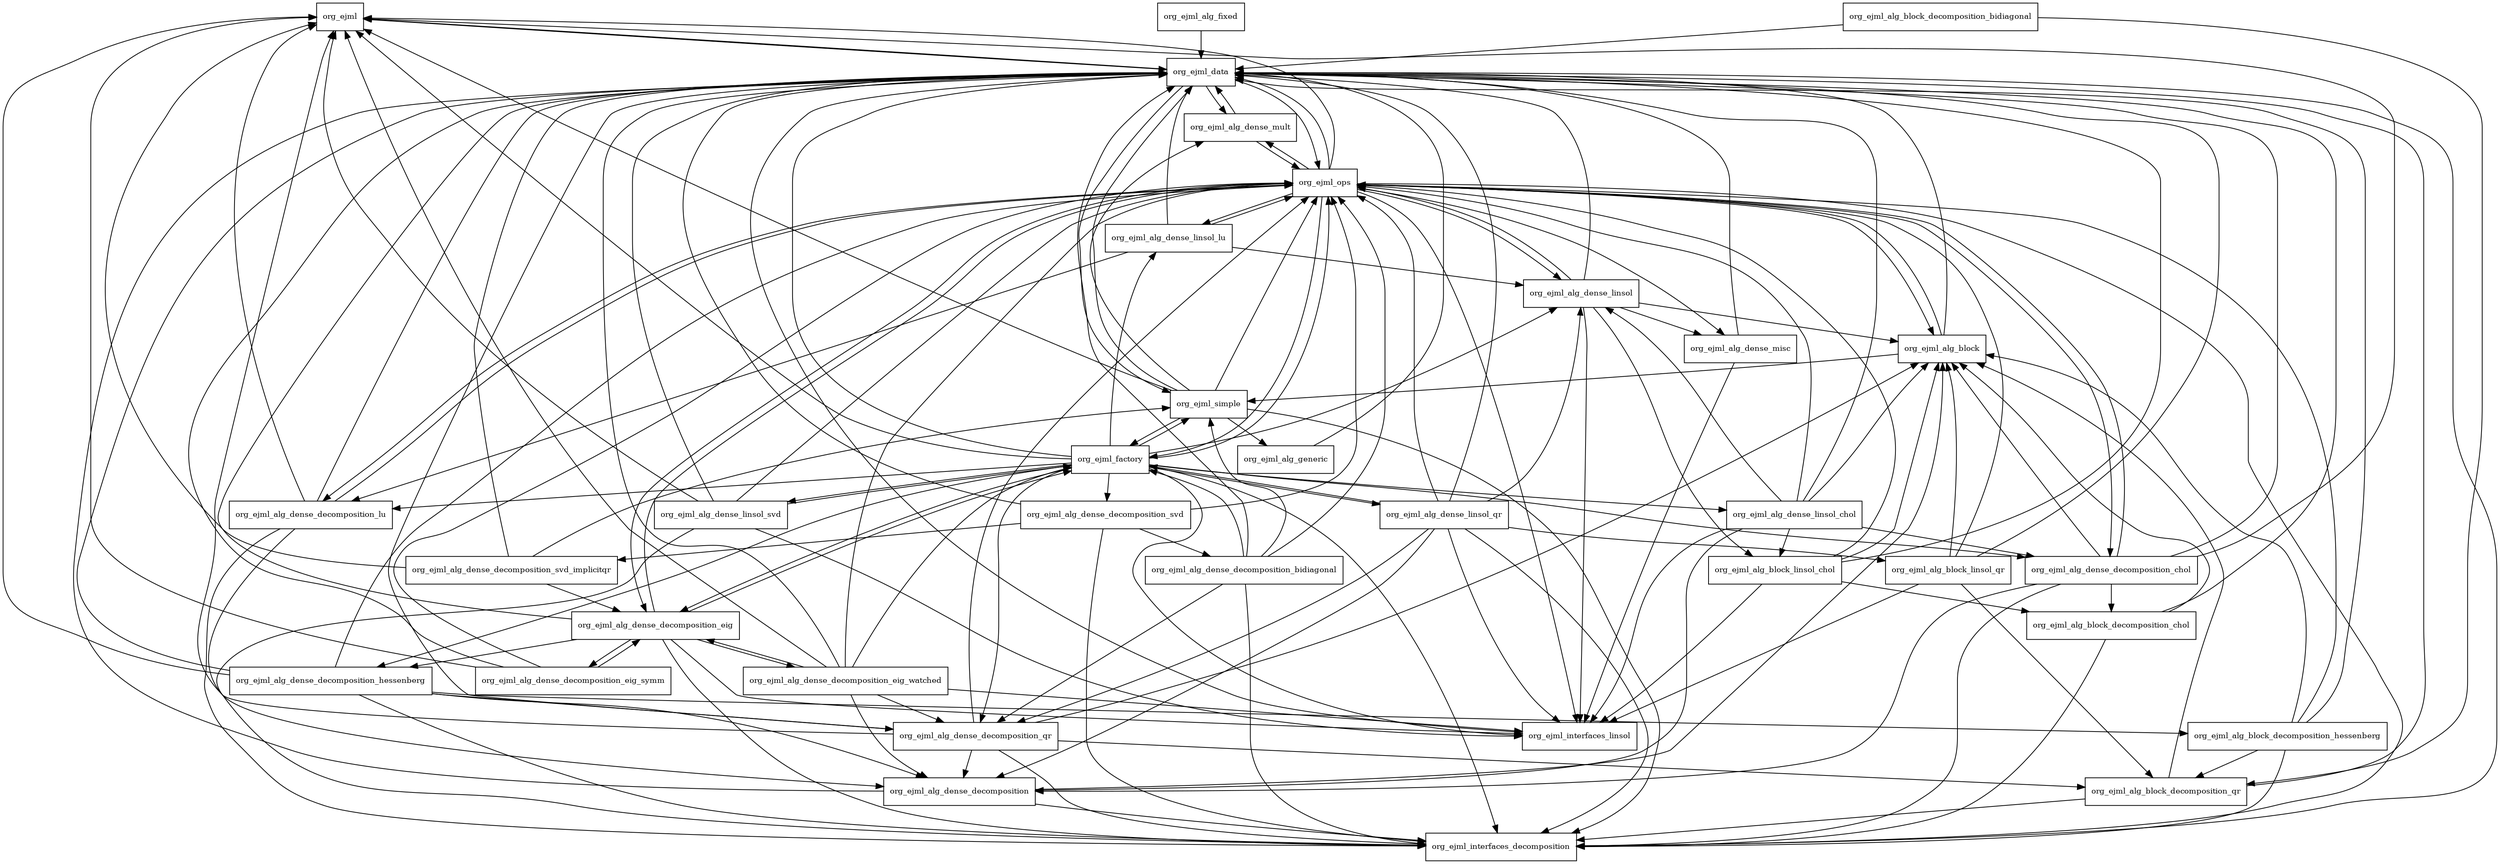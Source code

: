 digraph core_0_26_package_dependencies {
  node [shape = box, fontsize=10.0];
  org_ejml -> org_ejml_data;
  org_ejml_alg_block -> org_ejml_data;
  org_ejml_alg_block -> org_ejml_ops;
  org_ejml_alg_block -> org_ejml_simple;
  org_ejml_alg_block_decomposition_bidiagonal -> org_ejml_alg_block_decomposition_qr;
  org_ejml_alg_block_decomposition_bidiagonal -> org_ejml_data;
  org_ejml_alg_block_decomposition_chol -> org_ejml_alg_block;
  org_ejml_alg_block_decomposition_chol -> org_ejml_data;
  org_ejml_alg_block_decomposition_chol -> org_ejml_interfaces_decomposition;
  org_ejml_alg_block_decomposition_hessenberg -> org_ejml_alg_block;
  org_ejml_alg_block_decomposition_hessenberg -> org_ejml_alg_block_decomposition_qr;
  org_ejml_alg_block_decomposition_hessenberg -> org_ejml_data;
  org_ejml_alg_block_decomposition_hessenberg -> org_ejml_interfaces_decomposition;
  org_ejml_alg_block_decomposition_hessenberg -> org_ejml_ops;
  org_ejml_alg_block_decomposition_qr -> org_ejml_alg_block;
  org_ejml_alg_block_decomposition_qr -> org_ejml_data;
  org_ejml_alg_block_decomposition_qr -> org_ejml_interfaces_decomposition;
  org_ejml_alg_block_linsol_chol -> org_ejml_alg_block;
  org_ejml_alg_block_linsol_chol -> org_ejml_alg_block_decomposition_chol;
  org_ejml_alg_block_linsol_chol -> org_ejml_data;
  org_ejml_alg_block_linsol_chol -> org_ejml_interfaces_linsol;
  org_ejml_alg_block_linsol_chol -> org_ejml_ops;
  org_ejml_alg_block_linsol_qr -> org_ejml_alg_block;
  org_ejml_alg_block_linsol_qr -> org_ejml_alg_block_decomposition_qr;
  org_ejml_alg_block_linsol_qr -> org_ejml_data;
  org_ejml_alg_block_linsol_qr -> org_ejml_interfaces_linsol;
  org_ejml_alg_block_linsol_qr -> org_ejml_ops;
  org_ejml_alg_dense_decomposition -> org_ejml_alg_block;
  org_ejml_alg_dense_decomposition -> org_ejml_data;
  org_ejml_alg_dense_decomposition -> org_ejml_interfaces_decomposition;
  org_ejml_alg_dense_decomposition_bidiagonal -> org_ejml_alg_dense_decomposition_qr;
  org_ejml_alg_dense_decomposition_bidiagonal -> org_ejml_data;
  org_ejml_alg_dense_decomposition_bidiagonal -> org_ejml_factory;
  org_ejml_alg_dense_decomposition_bidiagonal -> org_ejml_interfaces_decomposition;
  org_ejml_alg_dense_decomposition_bidiagonal -> org_ejml_ops;
  org_ejml_alg_dense_decomposition_bidiagonal -> org_ejml_simple;
  org_ejml_alg_dense_decomposition_chol -> org_ejml;
  org_ejml_alg_dense_decomposition_chol -> org_ejml_alg_block;
  org_ejml_alg_dense_decomposition_chol -> org_ejml_alg_block_decomposition_chol;
  org_ejml_alg_dense_decomposition_chol -> org_ejml_alg_dense_decomposition;
  org_ejml_alg_dense_decomposition_chol -> org_ejml_data;
  org_ejml_alg_dense_decomposition_chol -> org_ejml_interfaces_decomposition;
  org_ejml_alg_dense_decomposition_chol -> org_ejml_ops;
  org_ejml_alg_dense_decomposition_eig -> org_ejml_alg_dense_decomposition_eig_symm;
  org_ejml_alg_dense_decomposition_eig -> org_ejml_alg_dense_decomposition_eig_watched;
  org_ejml_alg_dense_decomposition_eig -> org_ejml_alg_dense_decomposition_hessenberg;
  org_ejml_alg_dense_decomposition_eig -> org_ejml_data;
  org_ejml_alg_dense_decomposition_eig -> org_ejml_factory;
  org_ejml_alg_dense_decomposition_eig -> org_ejml_interfaces_decomposition;
  org_ejml_alg_dense_decomposition_eig -> org_ejml_interfaces_linsol;
  org_ejml_alg_dense_decomposition_eig -> org_ejml_ops;
  org_ejml_alg_dense_decomposition_eig_symm -> org_ejml;
  org_ejml_alg_dense_decomposition_eig_symm -> org_ejml_alg_dense_decomposition_eig;
  org_ejml_alg_dense_decomposition_eig_symm -> org_ejml_data;
  org_ejml_alg_dense_decomposition_eig_symm -> org_ejml_ops;
  org_ejml_alg_dense_decomposition_eig_watched -> org_ejml;
  org_ejml_alg_dense_decomposition_eig_watched -> org_ejml_alg_dense_decomposition;
  org_ejml_alg_dense_decomposition_eig_watched -> org_ejml_alg_dense_decomposition_eig;
  org_ejml_alg_dense_decomposition_eig_watched -> org_ejml_alg_dense_decomposition_qr;
  org_ejml_alg_dense_decomposition_eig_watched -> org_ejml_data;
  org_ejml_alg_dense_decomposition_eig_watched -> org_ejml_factory;
  org_ejml_alg_dense_decomposition_eig_watched -> org_ejml_interfaces_linsol;
  org_ejml_alg_dense_decomposition_eig_watched -> org_ejml_ops;
  org_ejml_alg_dense_decomposition_hessenberg -> org_ejml;
  org_ejml_alg_dense_decomposition_hessenberg -> org_ejml_alg_block_decomposition_hessenberg;
  org_ejml_alg_dense_decomposition_hessenberg -> org_ejml_alg_dense_decomposition;
  org_ejml_alg_dense_decomposition_hessenberg -> org_ejml_alg_dense_decomposition_qr;
  org_ejml_alg_dense_decomposition_hessenberg -> org_ejml_data;
  org_ejml_alg_dense_decomposition_hessenberg -> org_ejml_interfaces_decomposition;
  org_ejml_alg_dense_decomposition_hessenberg -> org_ejml_ops;
  org_ejml_alg_dense_decomposition_lu -> org_ejml;
  org_ejml_alg_dense_decomposition_lu -> org_ejml_alg_dense_decomposition;
  org_ejml_alg_dense_decomposition_lu -> org_ejml_data;
  org_ejml_alg_dense_decomposition_lu -> org_ejml_interfaces_decomposition;
  org_ejml_alg_dense_decomposition_lu -> org_ejml_ops;
  org_ejml_alg_dense_decomposition_qr -> org_ejml;
  org_ejml_alg_dense_decomposition_qr -> org_ejml_alg_block;
  org_ejml_alg_dense_decomposition_qr -> org_ejml_alg_block_decomposition_qr;
  org_ejml_alg_dense_decomposition_qr -> org_ejml_alg_dense_decomposition;
  org_ejml_alg_dense_decomposition_qr -> org_ejml_data;
  org_ejml_alg_dense_decomposition_qr -> org_ejml_interfaces_decomposition;
  org_ejml_alg_dense_decomposition_qr -> org_ejml_ops;
  org_ejml_alg_dense_decomposition_svd -> org_ejml_alg_dense_decomposition_bidiagonal;
  org_ejml_alg_dense_decomposition_svd -> org_ejml_alg_dense_decomposition_svd_implicitqr;
  org_ejml_alg_dense_decomposition_svd -> org_ejml_data;
  org_ejml_alg_dense_decomposition_svd -> org_ejml_interfaces_decomposition;
  org_ejml_alg_dense_decomposition_svd -> org_ejml_ops;
  org_ejml_alg_dense_decomposition_svd_implicitqr -> org_ejml;
  org_ejml_alg_dense_decomposition_svd_implicitqr -> org_ejml_alg_dense_decomposition_eig;
  org_ejml_alg_dense_decomposition_svd_implicitqr -> org_ejml_data;
  org_ejml_alg_dense_decomposition_svd_implicitqr -> org_ejml_simple;
  org_ejml_alg_dense_linsol -> org_ejml_alg_block;
  org_ejml_alg_dense_linsol -> org_ejml_alg_block_linsol_chol;
  org_ejml_alg_dense_linsol -> org_ejml_alg_dense_misc;
  org_ejml_alg_dense_linsol -> org_ejml_data;
  org_ejml_alg_dense_linsol -> org_ejml_interfaces_linsol;
  org_ejml_alg_dense_linsol -> org_ejml_ops;
  org_ejml_alg_dense_linsol_chol -> org_ejml_alg_block;
  org_ejml_alg_dense_linsol_chol -> org_ejml_alg_block_linsol_chol;
  org_ejml_alg_dense_linsol_chol -> org_ejml_alg_dense_decomposition;
  org_ejml_alg_dense_linsol_chol -> org_ejml_alg_dense_decomposition_chol;
  org_ejml_alg_dense_linsol_chol -> org_ejml_alg_dense_linsol;
  org_ejml_alg_dense_linsol_chol -> org_ejml_data;
  org_ejml_alg_dense_linsol_chol -> org_ejml_interfaces_linsol;
  org_ejml_alg_dense_linsol_chol -> org_ejml_ops;
  org_ejml_alg_dense_linsol_lu -> org_ejml_alg_dense_decomposition_lu;
  org_ejml_alg_dense_linsol_lu -> org_ejml_alg_dense_linsol;
  org_ejml_alg_dense_linsol_lu -> org_ejml_data;
  org_ejml_alg_dense_linsol_lu -> org_ejml_ops;
  org_ejml_alg_dense_linsol_qr -> org_ejml_alg_block_linsol_qr;
  org_ejml_alg_dense_linsol_qr -> org_ejml_alg_dense_decomposition;
  org_ejml_alg_dense_linsol_qr -> org_ejml_alg_dense_decomposition_qr;
  org_ejml_alg_dense_linsol_qr -> org_ejml_alg_dense_linsol;
  org_ejml_alg_dense_linsol_qr -> org_ejml_data;
  org_ejml_alg_dense_linsol_qr -> org_ejml_factory;
  org_ejml_alg_dense_linsol_qr -> org_ejml_interfaces_decomposition;
  org_ejml_alg_dense_linsol_qr -> org_ejml_interfaces_linsol;
  org_ejml_alg_dense_linsol_qr -> org_ejml_ops;
  org_ejml_alg_dense_linsol_svd -> org_ejml;
  org_ejml_alg_dense_linsol_svd -> org_ejml_data;
  org_ejml_alg_dense_linsol_svd -> org_ejml_factory;
  org_ejml_alg_dense_linsol_svd -> org_ejml_interfaces_decomposition;
  org_ejml_alg_dense_linsol_svd -> org_ejml_interfaces_linsol;
  org_ejml_alg_dense_linsol_svd -> org_ejml_ops;
  org_ejml_alg_dense_misc -> org_ejml_data;
  org_ejml_alg_dense_misc -> org_ejml_interfaces_linsol;
  org_ejml_alg_dense_mult -> org_ejml_data;
  org_ejml_alg_dense_mult -> org_ejml_ops;
  org_ejml_alg_fixed -> org_ejml_data;
  org_ejml_alg_generic -> org_ejml_data;
  org_ejml_data -> org_ejml;
  org_ejml_data -> org_ejml_alg_dense_mult;
  org_ejml_data -> org_ejml_ops;
  org_ejml_data -> org_ejml_simple;
  org_ejml_factory -> org_ejml;
  org_ejml_factory -> org_ejml_alg_dense_decomposition_chol;
  org_ejml_factory -> org_ejml_alg_dense_decomposition_eig;
  org_ejml_factory -> org_ejml_alg_dense_decomposition_hessenberg;
  org_ejml_factory -> org_ejml_alg_dense_decomposition_lu;
  org_ejml_factory -> org_ejml_alg_dense_decomposition_qr;
  org_ejml_factory -> org_ejml_alg_dense_decomposition_svd;
  org_ejml_factory -> org_ejml_alg_dense_linsol;
  org_ejml_factory -> org_ejml_alg_dense_linsol_chol;
  org_ejml_factory -> org_ejml_alg_dense_linsol_lu;
  org_ejml_factory -> org_ejml_alg_dense_linsol_qr;
  org_ejml_factory -> org_ejml_alg_dense_linsol_svd;
  org_ejml_factory -> org_ejml_data;
  org_ejml_factory -> org_ejml_interfaces_decomposition;
  org_ejml_factory -> org_ejml_interfaces_linsol;
  org_ejml_factory -> org_ejml_ops;
  org_ejml_factory -> org_ejml_simple;
  org_ejml_interfaces_decomposition -> org_ejml_data;
  org_ejml_interfaces_linsol -> org_ejml_data;
  org_ejml_ops -> org_ejml;
  org_ejml_ops -> org_ejml_alg_block;
  org_ejml_ops -> org_ejml_alg_dense_decomposition_chol;
  org_ejml_ops -> org_ejml_alg_dense_decomposition_eig;
  org_ejml_ops -> org_ejml_alg_dense_decomposition_lu;
  org_ejml_ops -> org_ejml_alg_dense_linsol;
  org_ejml_ops -> org_ejml_alg_dense_linsol_lu;
  org_ejml_ops -> org_ejml_alg_dense_misc;
  org_ejml_ops -> org_ejml_alg_dense_mult;
  org_ejml_ops -> org_ejml_data;
  org_ejml_ops -> org_ejml_factory;
  org_ejml_ops -> org_ejml_interfaces_decomposition;
  org_ejml_ops -> org_ejml_interfaces_linsol;
  org_ejml_simple -> org_ejml;
  org_ejml_simple -> org_ejml_alg_dense_mult;
  org_ejml_simple -> org_ejml_alg_generic;
  org_ejml_simple -> org_ejml_data;
  org_ejml_simple -> org_ejml_factory;
  org_ejml_simple -> org_ejml_interfaces_decomposition;
  org_ejml_simple -> org_ejml_ops;
}
